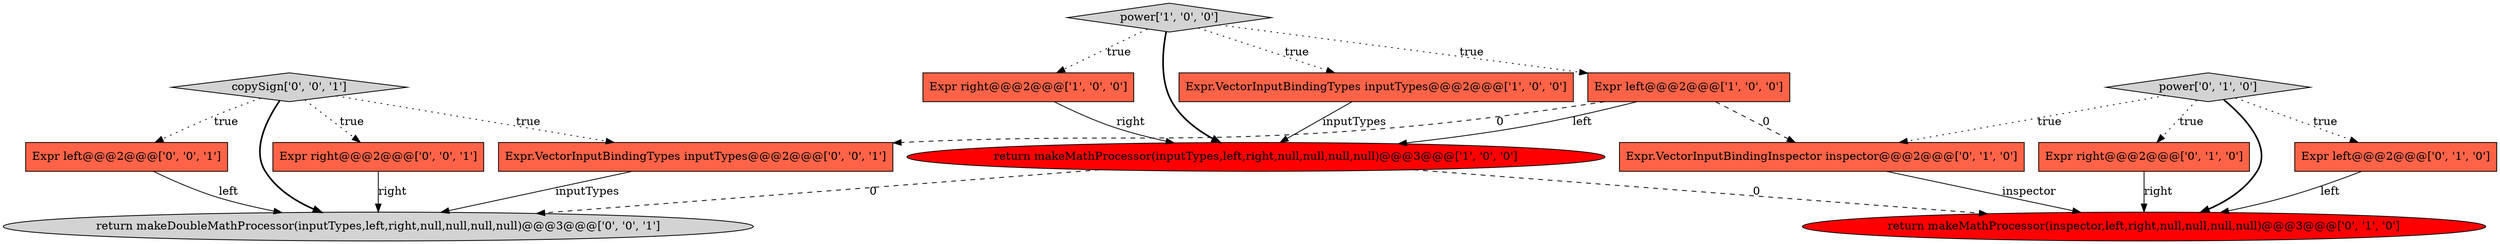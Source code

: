 digraph {
0 [style = filled, label = "return makeMathProcessor(inputTypes,left,right,null,null,null,null)@@@3@@@['1', '0', '0']", fillcolor = red, shape = ellipse image = "AAA1AAABBB1BBB"];
1 [style = filled, label = "power['1', '0', '0']", fillcolor = lightgray, shape = diamond image = "AAA0AAABBB1BBB"];
4 [style = filled, label = "Expr left@@@2@@@['1', '0', '0']", fillcolor = tomato, shape = box image = "AAA1AAABBB1BBB"];
10 [style = filled, label = "return makeDoubleMathProcessor(inputTypes,left,right,null,null,null,null)@@@3@@@['0', '0', '1']", fillcolor = lightgray, shape = ellipse image = "AAA0AAABBB3BBB"];
7 [style = filled, label = "Expr left@@@2@@@['0', '1', '0']", fillcolor = tomato, shape = box image = "AAA0AAABBB2BBB"];
5 [style = filled, label = "return makeMathProcessor(inspector,left,right,null,null,null,null)@@@3@@@['0', '1', '0']", fillcolor = red, shape = ellipse image = "AAA1AAABBB2BBB"];
12 [style = filled, label = "Expr left@@@2@@@['0', '0', '1']", fillcolor = tomato, shape = box image = "AAA0AAABBB3BBB"];
14 [style = filled, label = "Expr.VectorInputBindingTypes inputTypes@@@2@@@['0', '0', '1']", fillcolor = tomato, shape = box image = "AAA0AAABBB3BBB"];
11 [style = filled, label = "copySign['0', '0', '1']", fillcolor = lightgray, shape = diamond image = "AAA0AAABBB3BBB"];
13 [style = filled, label = "Expr right@@@2@@@['0', '0', '1']", fillcolor = tomato, shape = box image = "AAA0AAABBB3BBB"];
2 [style = filled, label = "Expr.VectorInputBindingTypes inputTypes@@@2@@@['1', '0', '0']", fillcolor = tomato, shape = box image = "AAA0AAABBB1BBB"];
8 [style = filled, label = "Expr right@@@2@@@['0', '1', '0']", fillcolor = tomato, shape = box image = "AAA0AAABBB2BBB"];
9 [style = filled, label = "Expr.VectorInputBindingInspector inspector@@@2@@@['0', '1', '0']", fillcolor = tomato, shape = box image = "AAA1AAABBB2BBB"];
6 [style = filled, label = "power['0', '1', '0']", fillcolor = lightgray, shape = diamond image = "AAA0AAABBB2BBB"];
3 [style = filled, label = "Expr right@@@2@@@['1', '0', '0']", fillcolor = tomato, shape = box image = "AAA0AAABBB1BBB"];
3->0 [style = solid, label="right"];
0->5 [style = dashed, label="0"];
11->12 [style = dotted, label="true"];
11->14 [style = dotted, label="true"];
1->4 [style = dotted, label="true"];
1->0 [style = bold, label=""];
11->13 [style = dotted, label="true"];
9->5 [style = solid, label="inspector"];
13->10 [style = solid, label="right"];
4->0 [style = solid, label="left"];
8->5 [style = solid, label="right"];
0->10 [style = dashed, label="0"];
1->3 [style = dotted, label="true"];
14->10 [style = solid, label="inputTypes"];
7->5 [style = solid, label="left"];
4->9 [style = dashed, label="0"];
6->5 [style = bold, label=""];
6->9 [style = dotted, label="true"];
6->8 [style = dotted, label="true"];
11->10 [style = bold, label=""];
12->10 [style = solid, label="left"];
6->7 [style = dotted, label="true"];
4->14 [style = dashed, label="0"];
2->0 [style = solid, label="inputTypes"];
1->2 [style = dotted, label="true"];
}
